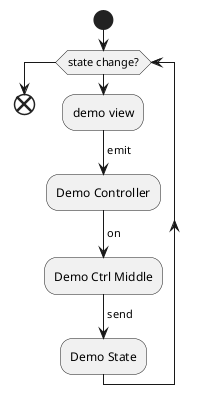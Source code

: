@startuml

start

while(state change?)
:demo view;
-> emit;

:Demo Controller;

-> on;

:Demo Ctrl Middle;

-> send;

:Demo State;
endwhile

end

@enduml